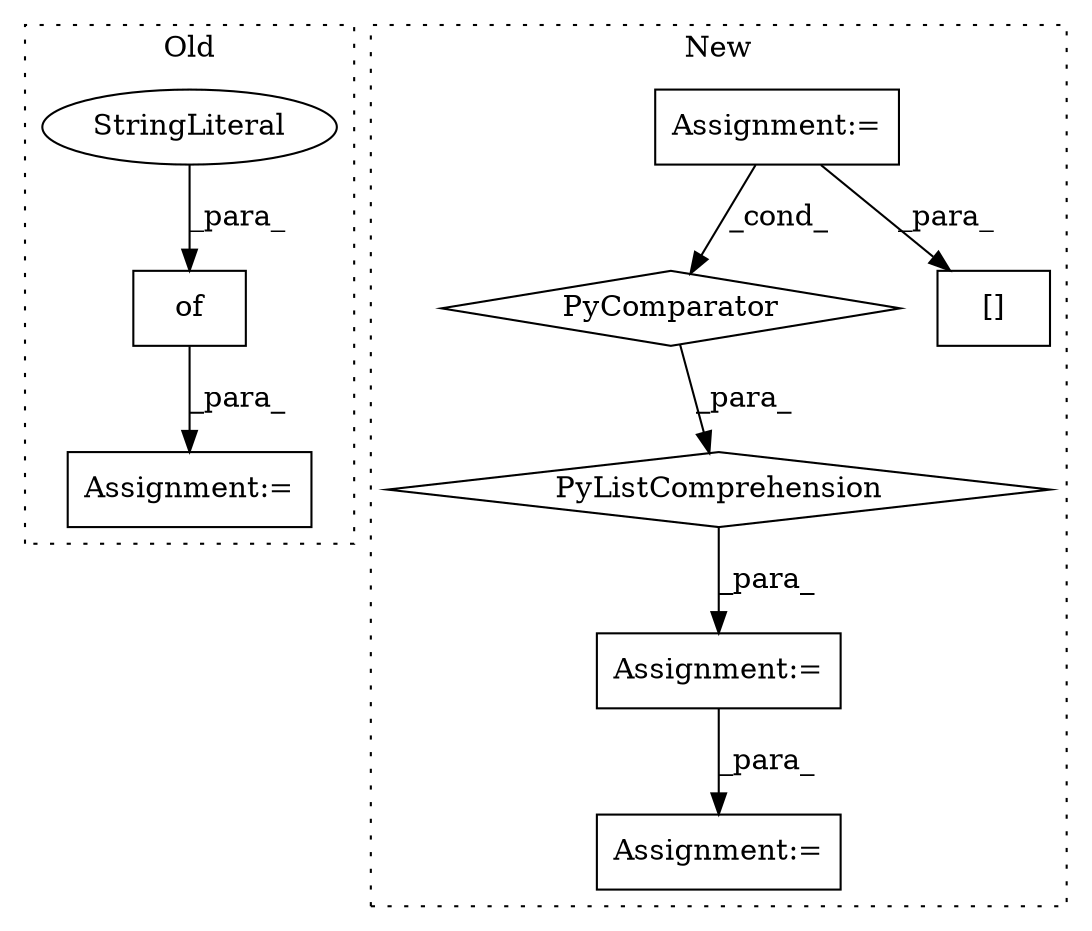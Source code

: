 digraph G {
subgraph cluster0 {
1 [label="of" a="32" s="2296,2319" l="3,1" shape="box"];
5 [label="Assignment:=" a="7" s="2404,2502" l="61,2" shape="box"];
9 [label="StringLiteral" a="45" s="2299" l="14" shape="ellipse"];
label = "Old";
style="dotted";
}
subgraph cluster1 {
2 [label="PyComparator" a="113" s="2458" l="25" shape="diamond"];
3 [label="Assignment:=" a="7" s="2458" l="25" shape="box"];
4 [label="Assignment:=" a="7" s="2520,2628" l="57,2" shape="box"];
6 [label="PyListComprehension" a="109" s="2282" l="209" shape="diamond"];
7 [label="Assignment:=" a="7" s="2268" l="14" shape="box"];
8 [label="[]" a="2" s="2365,2383" l="17,1" shape="box"];
label = "New";
style="dotted";
}
1 -> 5 [label="_para_"];
2 -> 6 [label="_para_"];
3 -> 8 [label="_para_"];
3 -> 2 [label="_cond_"];
6 -> 7 [label="_para_"];
7 -> 4 [label="_para_"];
9 -> 1 [label="_para_"];
}